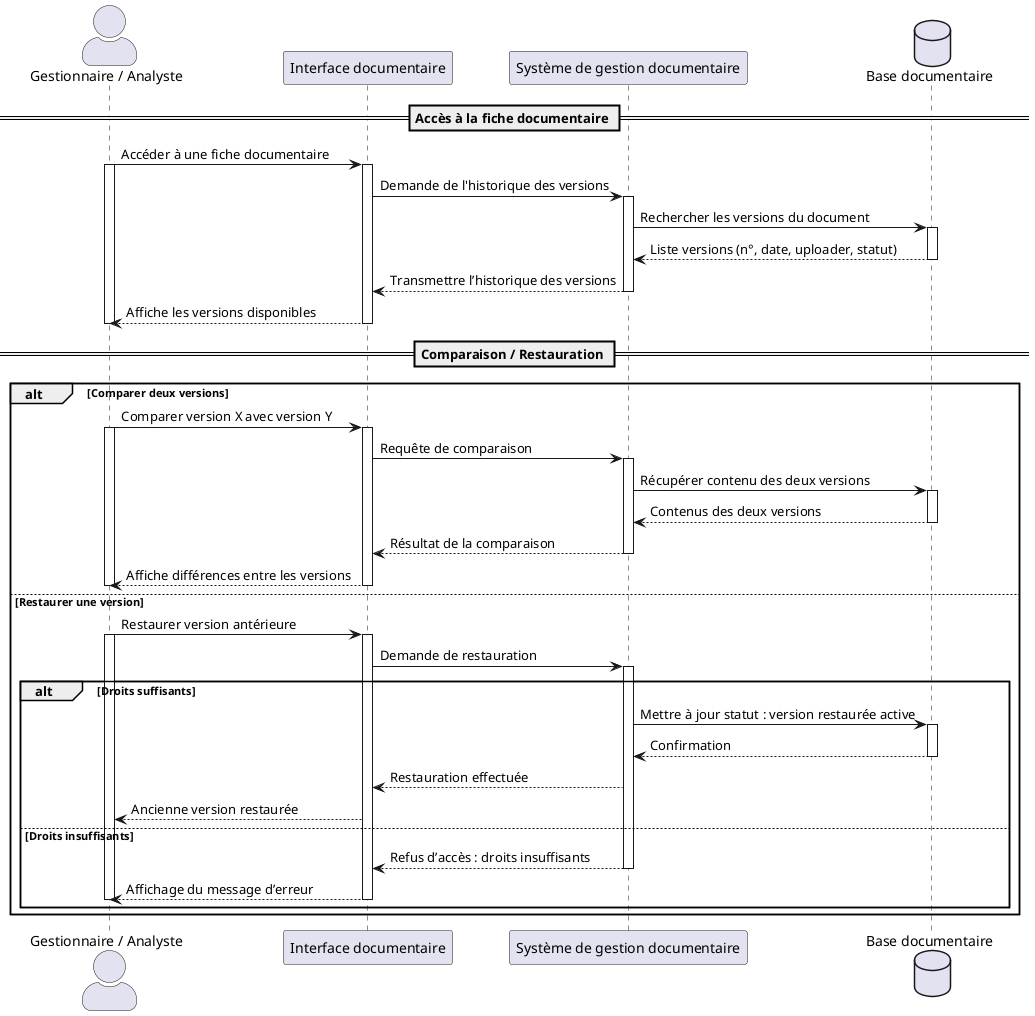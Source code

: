 @startuml UC065
skinparam actorStyle awesome

actor "Gestionnaire / Analyste" as Utilisateur
participant "Interface documentaire" as UI
participant "Système de gestion documentaire" as Système
database "Base documentaire" as BDD

== Accès à la fiche documentaire ==
Utilisateur -> UI : Accéder à une fiche documentaire
activate Utilisateur
activate UI
UI -> Système : Demande de l'historique des versions
activate Système

Système -> BDD : Rechercher les versions du document
activate BDD
BDD --> Système : Liste versions (n°, date, uploader, statut)
deactivate BDD
Système --> UI : Transmettre l’historique des versions
deactivate Système
UI --> Utilisateur : Affiche les versions disponibles
deactivate UI
deactivate Utilisateur

== Comparaison / Restauration ==
alt Comparer deux versions
    Utilisateur -> UI : Comparer version X avec version Y
    activate Utilisateur
    activate UI
    UI -> Système : Requête de comparaison
    activate Système
    Système -> BDD : Récupérer contenu des deux versions
    activate BDD
    BDD --> Système : Contenus des deux versions
    deactivate BDD
    Système --> UI : Résultat de la comparaison
    deactivate Système
    UI --> Utilisateur : Affiche différences entre les versions
    deactivate UI
    deactivate Utilisateur

else Restaurer une version
    Utilisateur -> UI : Restaurer version antérieure
    activate Utilisateur
    activate UI
    UI -> Système : Demande de restauration
    activate Système
    alt Droits suffisants
        Système -> BDD : Mettre à jour statut : version restaurée active
        activate BDD
        BDD --> Système : Confirmation
        deactivate BDD
        Système --> UI : Restauration effectuée
        UI --> Utilisateur : Ancienne version restaurée
    else Droits insuffisants
        Système --> UI : Refus d’accès : droits insuffisants
        deactivate Système
        UI --> Utilisateur : Affichage du message d’erreur
        deactivate Utilisateur
        deactivate UI
    end
end
@enduml
